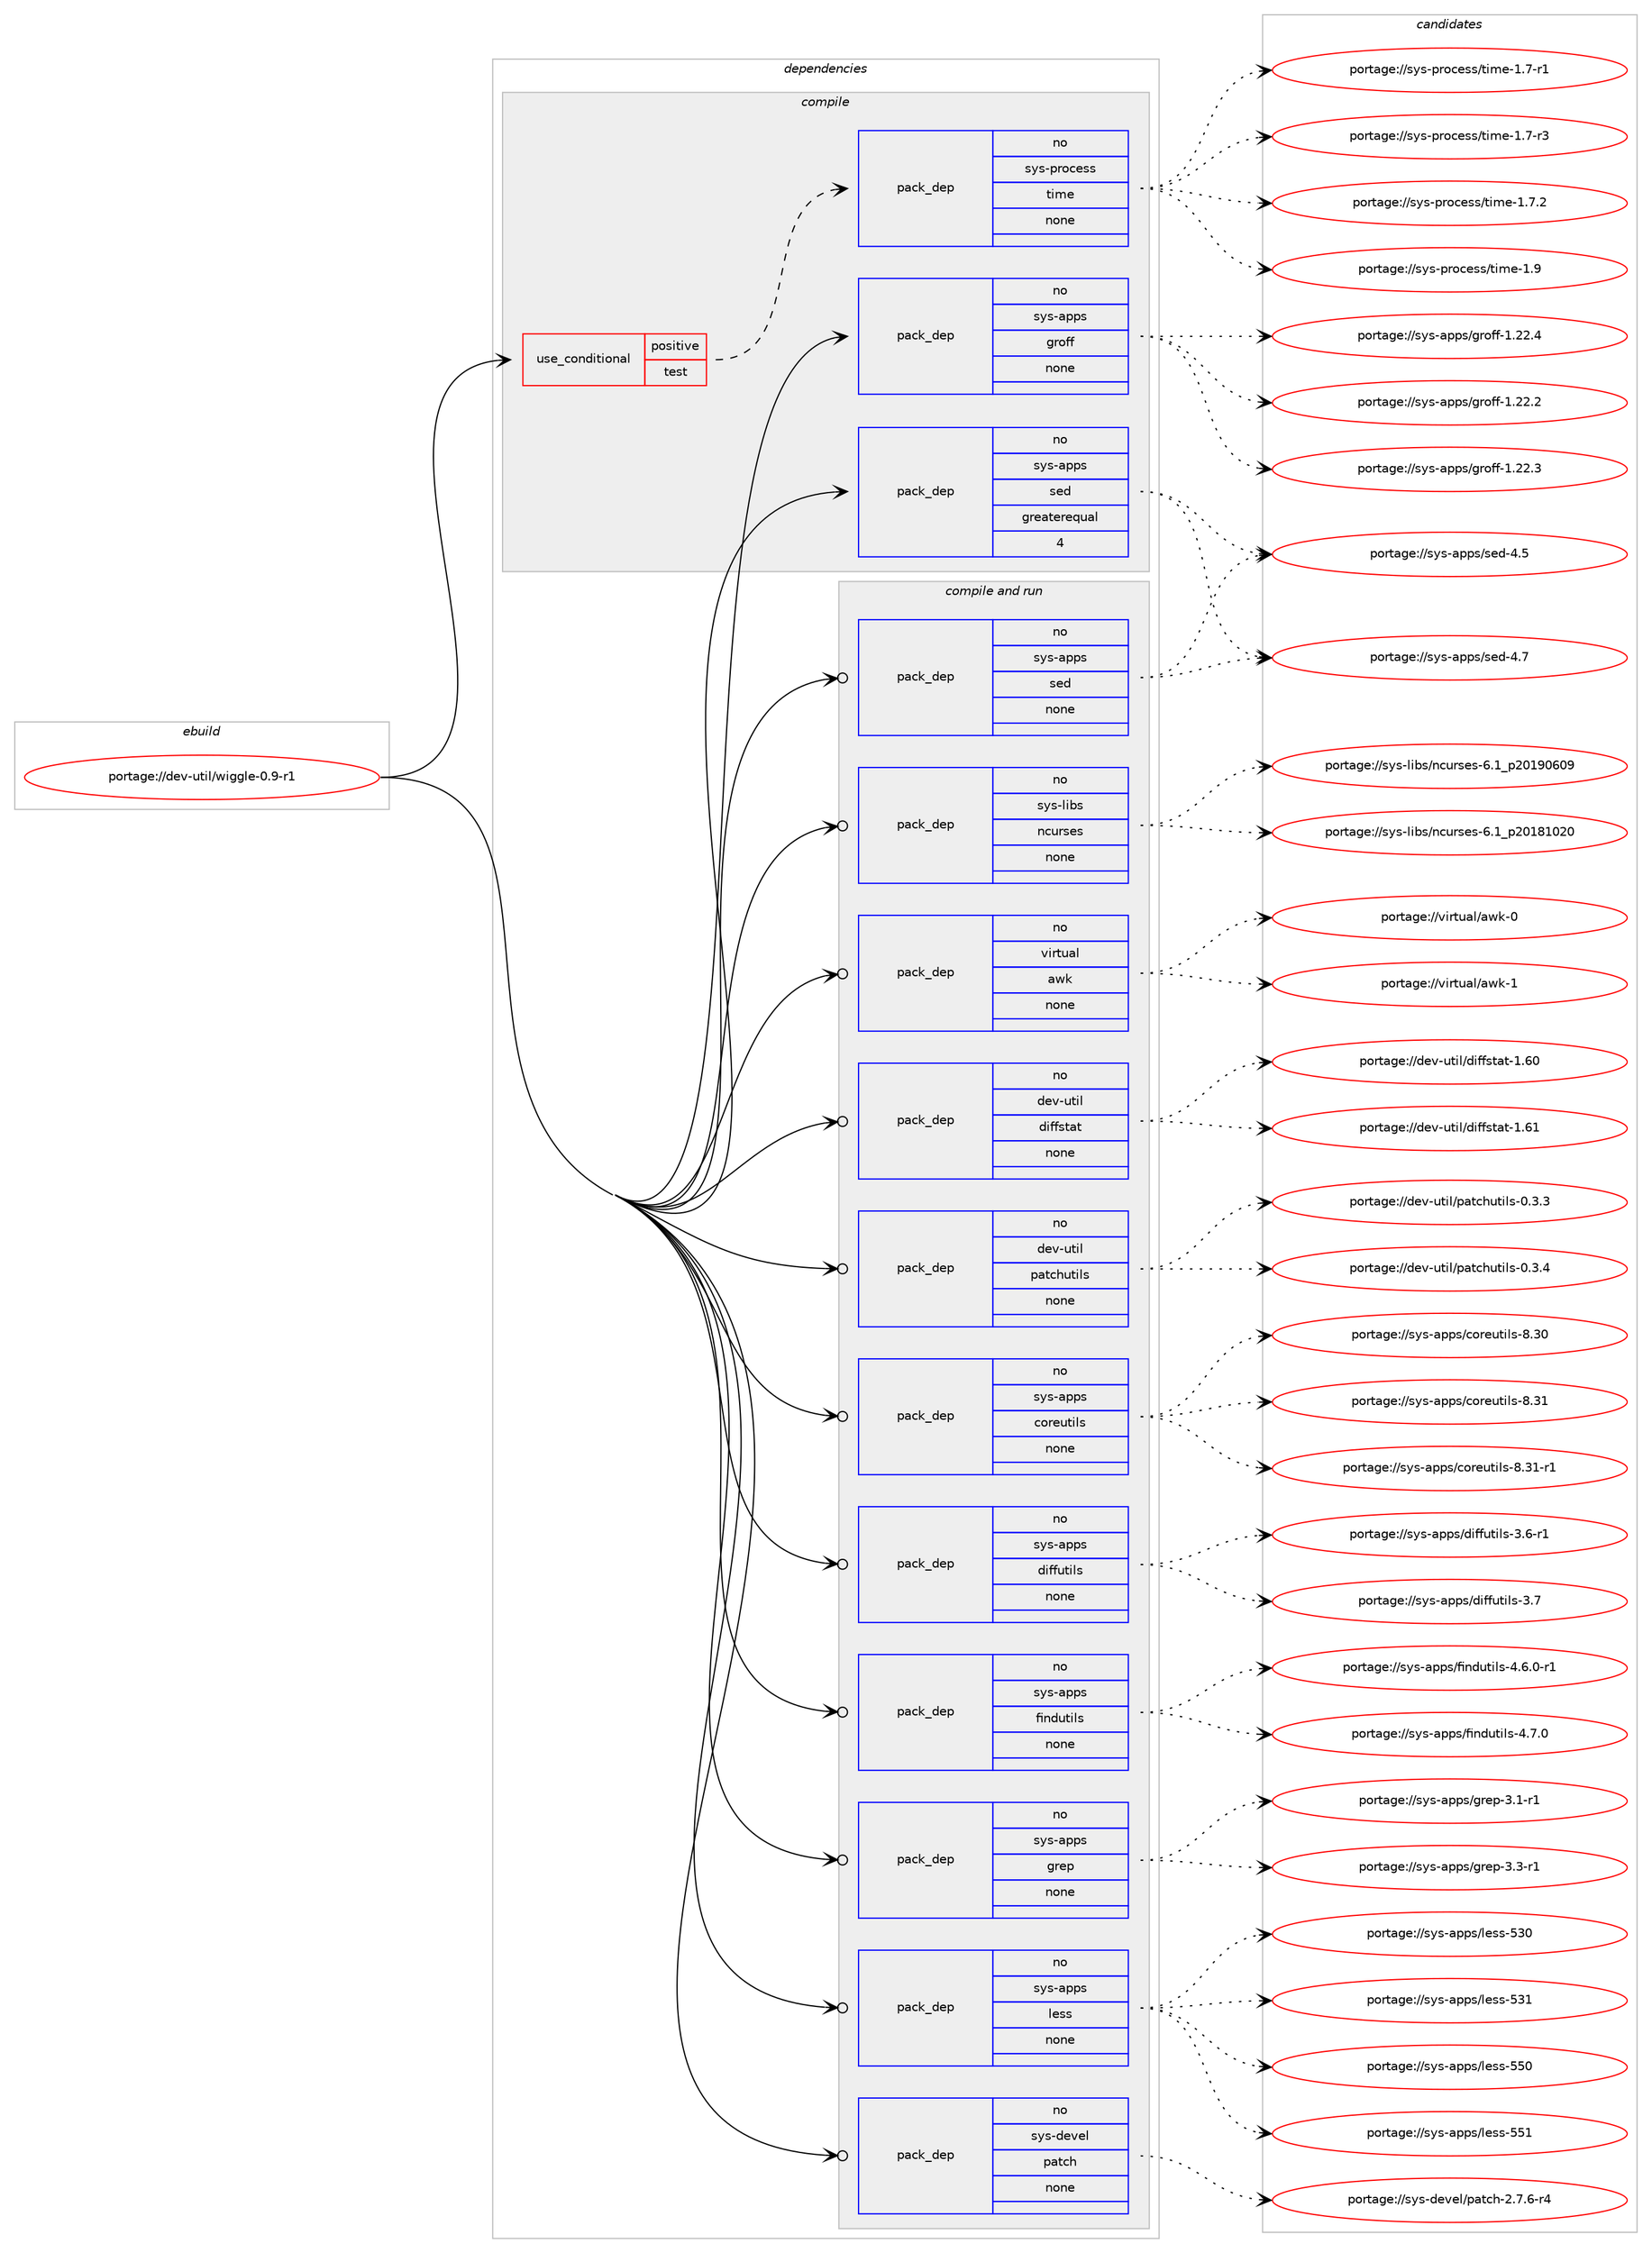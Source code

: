 digraph prolog {

# *************
# Graph options
# *************

newrank=true;
concentrate=true;
compound=true;
graph [rankdir=LR,fontname=Helvetica,fontsize=10,ranksep=1.5];#, ranksep=2.5, nodesep=0.2];
edge  [arrowhead=vee];
node  [fontname=Helvetica,fontsize=10];

# **********
# The ebuild
# **********

subgraph cluster_leftcol {
color=gray;
rank=same;
label=<<i>ebuild</i>>;
id [label="portage://dev-util/wiggle-0.9-r1", color=red, width=4, href="../dev-util/wiggle-0.9-r1.svg"];
}

# ****************
# The dependencies
# ****************

subgraph cluster_midcol {
color=gray;
label=<<i>dependencies</i>>;
subgraph cluster_compile {
fillcolor="#eeeeee";
style=filled;
label=<<i>compile</i>>;
subgraph cond71964 {
dependency265966 [label=<<TABLE BORDER="0" CELLBORDER="1" CELLSPACING="0" CELLPADDING="4"><TR><TD ROWSPAN="3" CELLPADDING="10">use_conditional</TD></TR><TR><TD>positive</TD></TR><TR><TD>test</TD></TR></TABLE>>, shape=none, color=red];
subgraph pack190276 {
dependency265967 [label=<<TABLE BORDER="0" CELLBORDER="1" CELLSPACING="0" CELLPADDING="4" WIDTH="220"><TR><TD ROWSPAN="6" CELLPADDING="30">pack_dep</TD></TR><TR><TD WIDTH="110">no</TD></TR><TR><TD>sys-process</TD></TR><TR><TD>time</TD></TR><TR><TD>none</TD></TR><TR><TD></TD></TR></TABLE>>, shape=none, color=blue];
}
dependency265966:e -> dependency265967:w [weight=20,style="dashed",arrowhead="vee"];
}
id:e -> dependency265966:w [weight=20,style="solid",arrowhead="vee"];
subgraph pack190277 {
dependency265968 [label=<<TABLE BORDER="0" CELLBORDER="1" CELLSPACING="0" CELLPADDING="4" WIDTH="220"><TR><TD ROWSPAN="6" CELLPADDING="30">pack_dep</TD></TR><TR><TD WIDTH="110">no</TD></TR><TR><TD>sys-apps</TD></TR><TR><TD>groff</TD></TR><TR><TD>none</TD></TR><TR><TD></TD></TR></TABLE>>, shape=none, color=blue];
}
id:e -> dependency265968:w [weight=20,style="solid",arrowhead="vee"];
subgraph pack190278 {
dependency265969 [label=<<TABLE BORDER="0" CELLBORDER="1" CELLSPACING="0" CELLPADDING="4" WIDTH="220"><TR><TD ROWSPAN="6" CELLPADDING="30">pack_dep</TD></TR><TR><TD WIDTH="110">no</TD></TR><TR><TD>sys-apps</TD></TR><TR><TD>sed</TD></TR><TR><TD>greaterequal</TD></TR><TR><TD>4</TD></TR></TABLE>>, shape=none, color=blue];
}
id:e -> dependency265969:w [weight=20,style="solid",arrowhead="vee"];
}
subgraph cluster_compileandrun {
fillcolor="#eeeeee";
style=filled;
label=<<i>compile and run</i>>;
subgraph pack190279 {
dependency265970 [label=<<TABLE BORDER="0" CELLBORDER="1" CELLSPACING="0" CELLPADDING="4" WIDTH="220"><TR><TD ROWSPAN="6" CELLPADDING="30">pack_dep</TD></TR><TR><TD WIDTH="110">no</TD></TR><TR><TD>dev-util</TD></TR><TR><TD>diffstat</TD></TR><TR><TD>none</TD></TR><TR><TD></TD></TR></TABLE>>, shape=none, color=blue];
}
id:e -> dependency265970:w [weight=20,style="solid",arrowhead="odotvee"];
subgraph pack190280 {
dependency265971 [label=<<TABLE BORDER="0" CELLBORDER="1" CELLSPACING="0" CELLPADDING="4" WIDTH="220"><TR><TD ROWSPAN="6" CELLPADDING="30">pack_dep</TD></TR><TR><TD WIDTH="110">no</TD></TR><TR><TD>dev-util</TD></TR><TR><TD>patchutils</TD></TR><TR><TD>none</TD></TR><TR><TD></TD></TR></TABLE>>, shape=none, color=blue];
}
id:e -> dependency265971:w [weight=20,style="solid",arrowhead="odotvee"];
subgraph pack190281 {
dependency265972 [label=<<TABLE BORDER="0" CELLBORDER="1" CELLSPACING="0" CELLPADDING="4" WIDTH="220"><TR><TD ROWSPAN="6" CELLPADDING="30">pack_dep</TD></TR><TR><TD WIDTH="110">no</TD></TR><TR><TD>sys-apps</TD></TR><TR><TD>coreutils</TD></TR><TR><TD>none</TD></TR><TR><TD></TD></TR></TABLE>>, shape=none, color=blue];
}
id:e -> dependency265972:w [weight=20,style="solid",arrowhead="odotvee"];
subgraph pack190282 {
dependency265973 [label=<<TABLE BORDER="0" CELLBORDER="1" CELLSPACING="0" CELLPADDING="4" WIDTH="220"><TR><TD ROWSPAN="6" CELLPADDING="30">pack_dep</TD></TR><TR><TD WIDTH="110">no</TD></TR><TR><TD>sys-apps</TD></TR><TR><TD>diffutils</TD></TR><TR><TD>none</TD></TR><TR><TD></TD></TR></TABLE>>, shape=none, color=blue];
}
id:e -> dependency265973:w [weight=20,style="solid",arrowhead="odotvee"];
subgraph pack190283 {
dependency265974 [label=<<TABLE BORDER="0" CELLBORDER="1" CELLSPACING="0" CELLPADDING="4" WIDTH="220"><TR><TD ROWSPAN="6" CELLPADDING="30">pack_dep</TD></TR><TR><TD WIDTH="110">no</TD></TR><TR><TD>sys-apps</TD></TR><TR><TD>findutils</TD></TR><TR><TD>none</TD></TR><TR><TD></TD></TR></TABLE>>, shape=none, color=blue];
}
id:e -> dependency265974:w [weight=20,style="solid",arrowhead="odotvee"];
subgraph pack190284 {
dependency265975 [label=<<TABLE BORDER="0" CELLBORDER="1" CELLSPACING="0" CELLPADDING="4" WIDTH="220"><TR><TD ROWSPAN="6" CELLPADDING="30">pack_dep</TD></TR><TR><TD WIDTH="110">no</TD></TR><TR><TD>sys-apps</TD></TR><TR><TD>grep</TD></TR><TR><TD>none</TD></TR><TR><TD></TD></TR></TABLE>>, shape=none, color=blue];
}
id:e -> dependency265975:w [weight=20,style="solid",arrowhead="odotvee"];
subgraph pack190285 {
dependency265976 [label=<<TABLE BORDER="0" CELLBORDER="1" CELLSPACING="0" CELLPADDING="4" WIDTH="220"><TR><TD ROWSPAN="6" CELLPADDING="30">pack_dep</TD></TR><TR><TD WIDTH="110">no</TD></TR><TR><TD>sys-apps</TD></TR><TR><TD>less</TD></TR><TR><TD>none</TD></TR><TR><TD></TD></TR></TABLE>>, shape=none, color=blue];
}
id:e -> dependency265976:w [weight=20,style="solid",arrowhead="odotvee"];
subgraph pack190286 {
dependency265977 [label=<<TABLE BORDER="0" CELLBORDER="1" CELLSPACING="0" CELLPADDING="4" WIDTH="220"><TR><TD ROWSPAN="6" CELLPADDING="30">pack_dep</TD></TR><TR><TD WIDTH="110">no</TD></TR><TR><TD>sys-apps</TD></TR><TR><TD>sed</TD></TR><TR><TD>none</TD></TR><TR><TD></TD></TR></TABLE>>, shape=none, color=blue];
}
id:e -> dependency265977:w [weight=20,style="solid",arrowhead="odotvee"];
subgraph pack190287 {
dependency265978 [label=<<TABLE BORDER="0" CELLBORDER="1" CELLSPACING="0" CELLPADDING="4" WIDTH="220"><TR><TD ROWSPAN="6" CELLPADDING="30">pack_dep</TD></TR><TR><TD WIDTH="110">no</TD></TR><TR><TD>sys-devel</TD></TR><TR><TD>patch</TD></TR><TR><TD>none</TD></TR><TR><TD></TD></TR></TABLE>>, shape=none, color=blue];
}
id:e -> dependency265978:w [weight=20,style="solid",arrowhead="odotvee"];
subgraph pack190288 {
dependency265979 [label=<<TABLE BORDER="0" CELLBORDER="1" CELLSPACING="0" CELLPADDING="4" WIDTH="220"><TR><TD ROWSPAN="6" CELLPADDING="30">pack_dep</TD></TR><TR><TD WIDTH="110">no</TD></TR><TR><TD>sys-libs</TD></TR><TR><TD>ncurses</TD></TR><TR><TD>none</TD></TR><TR><TD></TD></TR></TABLE>>, shape=none, color=blue];
}
id:e -> dependency265979:w [weight=20,style="solid",arrowhead="odotvee"];
subgraph pack190289 {
dependency265980 [label=<<TABLE BORDER="0" CELLBORDER="1" CELLSPACING="0" CELLPADDING="4" WIDTH="220"><TR><TD ROWSPAN="6" CELLPADDING="30">pack_dep</TD></TR><TR><TD WIDTH="110">no</TD></TR><TR><TD>virtual</TD></TR><TR><TD>awk</TD></TR><TR><TD>none</TD></TR><TR><TD></TD></TR></TABLE>>, shape=none, color=blue];
}
id:e -> dependency265980:w [weight=20,style="solid",arrowhead="odotvee"];
}
subgraph cluster_run {
fillcolor="#eeeeee";
style=filled;
label=<<i>run</i>>;
}
}

# **************
# The candidates
# **************

subgraph cluster_choices {
rank=same;
color=gray;
label=<<i>candidates</i>>;

subgraph choice190276 {
color=black;
nodesep=1;
choiceportage115121115451121141119910111511547116105109101454946554511449 [label="portage://sys-process/time-1.7-r1", color=red, width=4,href="../sys-process/time-1.7-r1.svg"];
choiceportage115121115451121141119910111511547116105109101454946554511451 [label="portage://sys-process/time-1.7-r3", color=red, width=4,href="../sys-process/time-1.7-r3.svg"];
choiceportage115121115451121141119910111511547116105109101454946554650 [label="portage://sys-process/time-1.7.2", color=red, width=4,href="../sys-process/time-1.7.2.svg"];
choiceportage11512111545112114111991011151154711610510910145494657 [label="portage://sys-process/time-1.9", color=red, width=4,href="../sys-process/time-1.9.svg"];
dependency265967:e -> choiceportage115121115451121141119910111511547116105109101454946554511449:w [style=dotted,weight="100"];
dependency265967:e -> choiceportage115121115451121141119910111511547116105109101454946554511451:w [style=dotted,weight="100"];
dependency265967:e -> choiceportage115121115451121141119910111511547116105109101454946554650:w [style=dotted,weight="100"];
dependency265967:e -> choiceportage11512111545112114111991011151154711610510910145494657:w [style=dotted,weight="100"];
}
subgraph choice190277 {
color=black;
nodesep=1;
choiceportage11512111545971121121154710311411110210245494650504650 [label="portage://sys-apps/groff-1.22.2", color=red, width=4,href="../sys-apps/groff-1.22.2.svg"];
choiceportage11512111545971121121154710311411110210245494650504651 [label="portage://sys-apps/groff-1.22.3", color=red, width=4,href="../sys-apps/groff-1.22.3.svg"];
choiceportage11512111545971121121154710311411110210245494650504652 [label="portage://sys-apps/groff-1.22.4", color=red, width=4,href="../sys-apps/groff-1.22.4.svg"];
dependency265968:e -> choiceportage11512111545971121121154710311411110210245494650504650:w [style=dotted,weight="100"];
dependency265968:e -> choiceportage11512111545971121121154710311411110210245494650504651:w [style=dotted,weight="100"];
dependency265968:e -> choiceportage11512111545971121121154710311411110210245494650504652:w [style=dotted,weight="100"];
}
subgraph choice190278 {
color=black;
nodesep=1;
choiceportage11512111545971121121154711510110045524653 [label="portage://sys-apps/sed-4.5", color=red, width=4,href="../sys-apps/sed-4.5.svg"];
choiceportage11512111545971121121154711510110045524655 [label="portage://sys-apps/sed-4.7", color=red, width=4,href="../sys-apps/sed-4.7.svg"];
dependency265969:e -> choiceportage11512111545971121121154711510110045524653:w [style=dotted,weight="100"];
dependency265969:e -> choiceportage11512111545971121121154711510110045524655:w [style=dotted,weight="100"];
}
subgraph choice190279 {
color=black;
nodesep=1;
choiceportage1001011184511711610510847100105102102115116971164549465448 [label="portage://dev-util/diffstat-1.60", color=red, width=4,href="../dev-util/diffstat-1.60.svg"];
choiceportage1001011184511711610510847100105102102115116971164549465449 [label="portage://dev-util/diffstat-1.61", color=red, width=4,href="../dev-util/diffstat-1.61.svg"];
dependency265970:e -> choiceportage1001011184511711610510847100105102102115116971164549465448:w [style=dotted,weight="100"];
dependency265970:e -> choiceportage1001011184511711610510847100105102102115116971164549465449:w [style=dotted,weight="100"];
}
subgraph choice190280 {
color=black;
nodesep=1;
choiceportage10010111845117116105108471129711699104117116105108115454846514651 [label="portage://dev-util/patchutils-0.3.3", color=red, width=4,href="../dev-util/patchutils-0.3.3.svg"];
choiceportage10010111845117116105108471129711699104117116105108115454846514652 [label="portage://dev-util/patchutils-0.3.4", color=red, width=4,href="../dev-util/patchutils-0.3.4.svg"];
dependency265971:e -> choiceportage10010111845117116105108471129711699104117116105108115454846514651:w [style=dotted,weight="100"];
dependency265971:e -> choiceportage10010111845117116105108471129711699104117116105108115454846514652:w [style=dotted,weight="100"];
}
subgraph choice190281 {
color=black;
nodesep=1;
choiceportage115121115459711211211547991111141011171161051081154556465148 [label="portage://sys-apps/coreutils-8.30", color=red, width=4,href="../sys-apps/coreutils-8.30.svg"];
choiceportage115121115459711211211547991111141011171161051081154556465149 [label="portage://sys-apps/coreutils-8.31", color=red, width=4,href="../sys-apps/coreutils-8.31.svg"];
choiceportage1151211154597112112115479911111410111711610510811545564651494511449 [label="portage://sys-apps/coreutils-8.31-r1", color=red, width=4,href="../sys-apps/coreutils-8.31-r1.svg"];
dependency265972:e -> choiceportage115121115459711211211547991111141011171161051081154556465148:w [style=dotted,weight="100"];
dependency265972:e -> choiceportage115121115459711211211547991111141011171161051081154556465149:w [style=dotted,weight="100"];
dependency265972:e -> choiceportage1151211154597112112115479911111410111711610510811545564651494511449:w [style=dotted,weight="100"];
}
subgraph choice190282 {
color=black;
nodesep=1;
choiceportage115121115459711211211547100105102102117116105108115455146544511449 [label="portage://sys-apps/diffutils-3.6-r1", color=red, width=4,href="../sys-apps/diffutils-3.6-r1.svg"];
choiceportage11512111545971121121154710010510210211711610510811545514655 [label="portage://sys-apps/diffutils-3.7", color=red, width=4,href="../sys-apps/diffutils-3.7.svg"];
dependency265973:e -> choiceportage115121115459711211211547100105102102117116105108115455146544511449:w [style=dotted,weight="100"];
dependency265973:e -> choiceportage11512111545971121121154710010510210211711610510811545514655:w [style=dotted,weight="100"];
}
subgraph choice190283 {
color=black;
nodesep=1;
choiceportage1151211154597112112115471021051101001171161051081154552465446484511449 [label="portage://sys-apps/findutils-4.6.0-r1", color=red, width=4,href="../sys-apps/findutils-4.6.0-r1.svg"];
choiceportage115121115459711211211547102105110100117116105108115455246554648 [label="portage://sys-apps/findutils-4.7.0", color=red, width=4,href="../sys-apps/findutils-4.7.0.svg"];
dependency265974:e -> choiceportage1151211154597112112115471021051101001171161051081154552465446484511449:w [style=dotted,weight="100"];
dependency265974:e -> choiceportage115121115459711211211547102105110100117116105108115455246554648:w [style=dotted,weight="100"];
}
subgraph choice190284 {
color=black;
nodesep=1;
choiceportage115121115459711211211547103114101112455146494511449 [label="portage://sys-apps/grep-3.1-r1", color=red, width=4,href="../sys-apps/grep-3.1-r1.svg"];
choiceportage115121115459711211211547103114101112455146514511449 [label="portage://sys-apps/grep-3.3-r1", color=red, width=4,href="../sys-apps/grep-3.3-r1.svg"];
dependency265975:e -> choiceportage115121115459711211211547103114101112455146494511449:w [style=dotted,weight="100"];
dependency265975:e -> choiceportage115121115459711211211547103114101112455146514511449:w [style=dotted,weight="100"];
}
subgraph choice190285 {
color=black;
nodesep=1;
choiceportage11512111545971121121154710810111511545535148 [label="portage://sys-apps/less-530", color=red, width=4,href="../sys-apps/less-530.svg"];
choiceportage11512111545971121121154710810111511545535149 [label="portage://sys-apps/less-531", color=red, width=4,href="../sys-apps/less-531.svg"];
choiceportage11512111545971121121154710810111511545535348 [label="portage://sys-apps/less-550", color=red, width=4,href="../sys-apps/less-550.svg"];
choiceportage11512111545971121121154710810111511545535349 [label="portage://sys-apps/less-551", color=red, width=4,href="../sys-apps/less-551.svg"];
dependency265976:e -> choiceportage11512111545971121121154710810111511545535148:w [style=dotted,weight="100"];
dependency265976:e -> choiceportage11512111545971121121154710810111511545535149:w [style=dotted,weight="100"];
dependency265976:e -> choiceportage11512111545971121121154710810111511545535348:w [style=dotted,weight="100"];
dependency265976:e -> choiceportage11512111545971121121154710810111511545535349:w [style=dotted,weight="100"];
}
subgraph choice190286 {
color=black;
nodesep=1;
choiceportage11512111545971121121154711510110045524653 [label="portage://sys-apps/sed-4.5", color=red, width=4,href="../sys-apps/sed-4.5.svg"];
choiceportage11512111545971121121154711510110045524655 [label="portage://sys-apps/sed-4.7", color=red, width=4,href="../sys-apps/sed-4.7.svg"];
dependency265977:e -> choiceportage11512111545971121121154711510110045524653:w [style=dotted,weight="100"];
dependency265977:e -> choiceportage11512111545971121121154711510110045524655:w [style=dotted,weight="100"];
}
subgraph choice190287 {
color=black;
nodesep=1;
choiceportage115121115451001011181011084711297116991044550465546544511452 [label="portage://sys-devel/patch-2.7.6-r4", color=red, width=4,href="../sys-devel/patch-2.7.6-r4.svg"];
dependency265978:e -> choiceportage115121115451001011181011084711297116991044550465546544511452:w [style=dotted,weight="100"];
}
subgraph choice190288 {
color=black;
nodesep=1;
choiceportage1151211154510810598115471109911711411510111545544649951125048495649485048 [label="portage://sys-libs/ncurses-6.1_p20181020", color=red, width=4,href="../sys-libs/ncurses-6.1_p20181020.svg"];
choiceportage1151211154510810598115471109911711411510111545544649951125048495748544857 [label="portage://sys-libs/ncurses-6.1_p20190609", color=red, width=4,href="../sys-libs/ncurses-6.1_p20190609.svg"];
dependency265979:e -> choiceportage1151211154510810598115471109911711411510111545544649951125048495649485048:w [style=dotted,weight="100"];
dependency265979:e -> choiceportage1151211154510810598115471109911711411510111545544649951125048495748544857:w [style=dotted,weight="100"];
}
subgraph choice190289 {
color=black;
nodesep=1;
choiceportage1181051141161179710847971191074548 [label="portage://virtual/awk-0", color=red, width=4,href="../virtual/awk-0.svg"];
choiceportage1181051141161179710847971191074549 [label="portage://virtual/awk-1", color=red, width=4,href="../virtual/awk-1.svg"];
dependency265980:e -> choiceportage1181051141161179710847971191074548:w [style=dotted,weight="100"];
dependency265980:e -> choiceportage1181051141161179710847971191074549:w [style=dotted,weight="100"];
}
}

}
